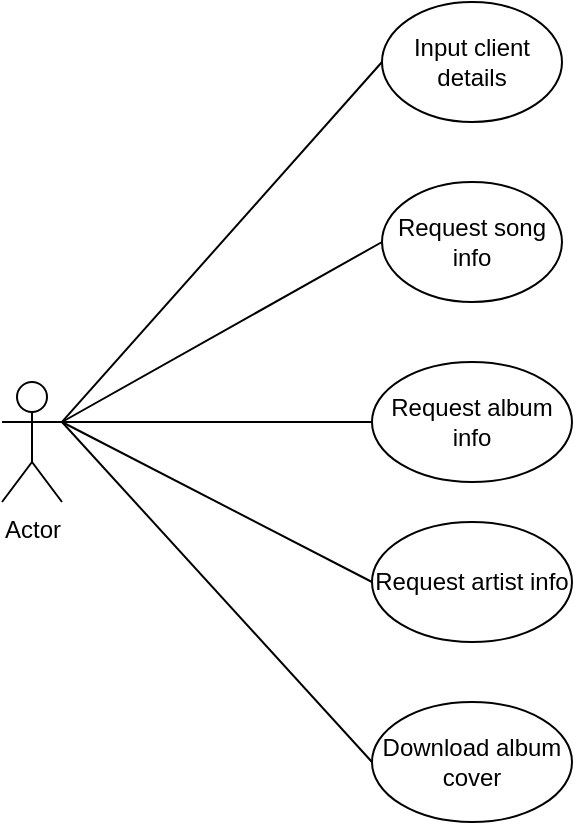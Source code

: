 <mxfile version="20.7.3" type="device"><diagram id="kkeOVy-UeaIgRXnQb4Lh" name="Page-1"><mxGraphModel dx="1434" dy="782" grid="1" gridSize="10" guides="1" tooltips="1" connect="1" arrows="1" fold="1" page="1" pageScale="1" pageWidth="850" pageHeight="1100" math="0" shadow="0"><root><mxCell id="0"/><mxCell id="1" parent="0"/><mxCell id="hssb_KHNNa2tLjp9-2dW-1" value="Actor" style="shape=umlActor;verticalLabelPosition=bottom;verticalAlign=top;html=1;outlineConnect=0;" vertex="1" parent="1"><mxGeometry x="70" y="300" width="30" height="60" as="geometry"/></mxCell><mxCell id="hssb_KHNNa2tLjp9-2dW-2" value="Input client details" style="ellipse;whiteSpace=wrap;html=1;" vertex="1" parent="1"><mxGeometry x="260" y="110" width="90" height="60" as="geometry"/></mxCell><mxCell id="hssb_KHNNa2tLjp9-2dW-3" value="Request song info" style="ellipse;whiteSpace=wrap;html=1;" vertex="1" parent="1"><mxGeometry x="260" y="200" width="90" height="60" as="geometry"/></mxCell><mxCell id="hssb_KHNNa2tLjp9-2dW-4" value="Request album info" style="ellipse;whiteSpace=wrap;html=1;" vertex="1" parent="1"><mxGeometry x="255" y="290" width="100" height="60" as="geometry"/></mxCell><mxCell id="hssb_KHNNa2tLjp9-2dW-5" value="Request artist info" style="ellipse;whiteSpace=wrap;html=1;" vertex="1" parent="1"><mxGeometry x="255" y="370" width="100" height="60" as="geometry"/></mxCell><mxCell id="hssb_KHNNa2tLjp9-2dW-6" value="Download album cover" style="ellipse;whiteSpace=wrap;html=1;" vertex="1" parent="1"><mxGeometry x="255" y="460" width="100" height="60" as="geometry"/></mxCell><mxCell id="hssb_KHNNa2tLjp9-2dW-7" value="" style="endArrow=none;html=1;rounded=0;exitX=1;exitY=0.333;exitDx=0;exitDy=0;exitPerimeter=0;entryX=0;entryY=0.5;entryDx=0;entryDy=0;" edge="1" parent="1" source="hssb_KHNNa2tLjp9-2dW-1" target="hssb_KHNNa2tLjp9-2dW-2"><mxGeometry width="50" height="50" relative="1" as="geometry"><mxPoint x="400" y="420" as="sourcePoint"/><mxPoint x="450" y="370" as="targetPoint"/></mxGeometry></mxCell><mxCell id="hssb_KHNNa2tLjp9-2dW-8" value="" style="endArrow=none;html=1;rounded=0;entryX=0;entryY=0.5;entryDx=0;entryDy=0;" edge="1" parent="1" target="hssb_KHNNa2tLjp9-2dW-3"><mxGeometry width="50" height="50" relative="1" as="geometry"><mxPoint x="100" y="320" as="sourcePoint"/><mxPoint x="270" y="150" as="targetPoint"/></mxGeometry></mxCell><mxCell id="hssb_KHNNa2tLjp9-2dW-9" value="" style="endArrow=none;html=1;rounded=0;entryX=0;entryY=0.5;entryDx=0;entryDy=0;" edge="1" parent="1" target="hssb_KHNNa2tLjp9-2dW-4"><mxGeometry width="50" height="50" relative="1" as="geometry"><mxPoint x="100" y="320" as="sourcePoint"/><mxPoint x="270" y="240" as="targetPoint"/></mxGeometry></mxCell><mxCell id="hssb_KHNNa2tLjp9-2dW-10" value="" style="endArrow=none;html=1;rounded=0;entryX=0;entryY=0.5;entryDx=0;entryDy=0;" edge="1" parent="1" target="hssb_KHNNa2tLjp9-2dW-5"><mxGeometry width="50" height="50" relative="1" as="geometry"><mxPoint x="100" y="320" as="sourcePoint"/><mxPoint x="265" y="330" as="targetPoint"/></mxGeometry></mxCell><mxCell id="hssb_KHNNa2tLjp9-2dW-11" value="" style="endArrow=none;html=1;rounded=0;entryX=0;entryY=0.5;entryDx=0;entryDy=0;" edge="1" parent="1" target="hssb_KHNNa2tLjp9-2dW-6"><mxGeometry width="50" height="50" relative="1" as="geometry"><mxPoint x="100" y="320" as="sourcePoint"/><mxPoint x="265" y="410" as="targetPoint"/></mxGeometry></mxCell></root></mxGraphModel></diagram></mxfile>